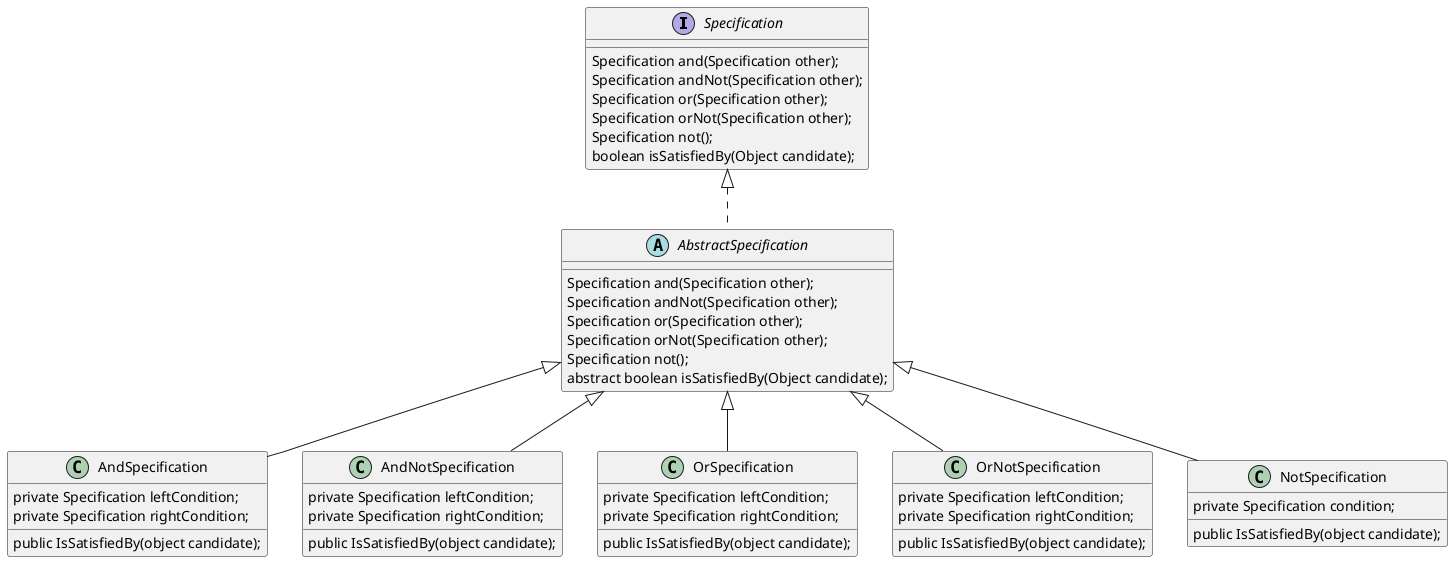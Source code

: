 @startuml
'https://plantuml.com/class-diagram

interface Specification {
  Specification and(Specification other);
  Specification andNot(Specification other);
  Specification or(Specification other);
  Specification orNot(Specification other);
  Specification not();
  boolean isSatisfiedBy(Object candidate);
}

abstract class AbstractSpecification implements Specification {
  Specification and(Specification other);
  Specification andNot(Specification other);
  Specification or(Specification other);
  Specification orNot(Specification other);
  Specification not();
  abstract boolean isSatisfiedBy(Object candidate);
}

class AndSpecification extends AbstractSpecification {
  private Specification leftCondition;
  private Specification rightCondition;

  public IsSatisfiedBy(object candidate);
}

class AndNotSpecification extends AbstractSpecification {
  private Specification leftCondition;
  private Specification rightCondition;

  public IsSatisfiedBy(object candidate);
}

class OrSpecification extends AbstractSpecification {
  private Specification leftCondition;
  private Specification rightCondition;

  public IsSatisfiedBy(object candidate);
}

class OrNotSpecification extends AbstractSpecification {
  private Specification leftCondition;
  private Specification rightCondition;

  public IsSatisfiedBy(object candidate);
}

class NotSpecification extends AbstractSpecification {
  private Specification condition;

  public IsSatisfiedBy(object candidate);
}


@enduml
